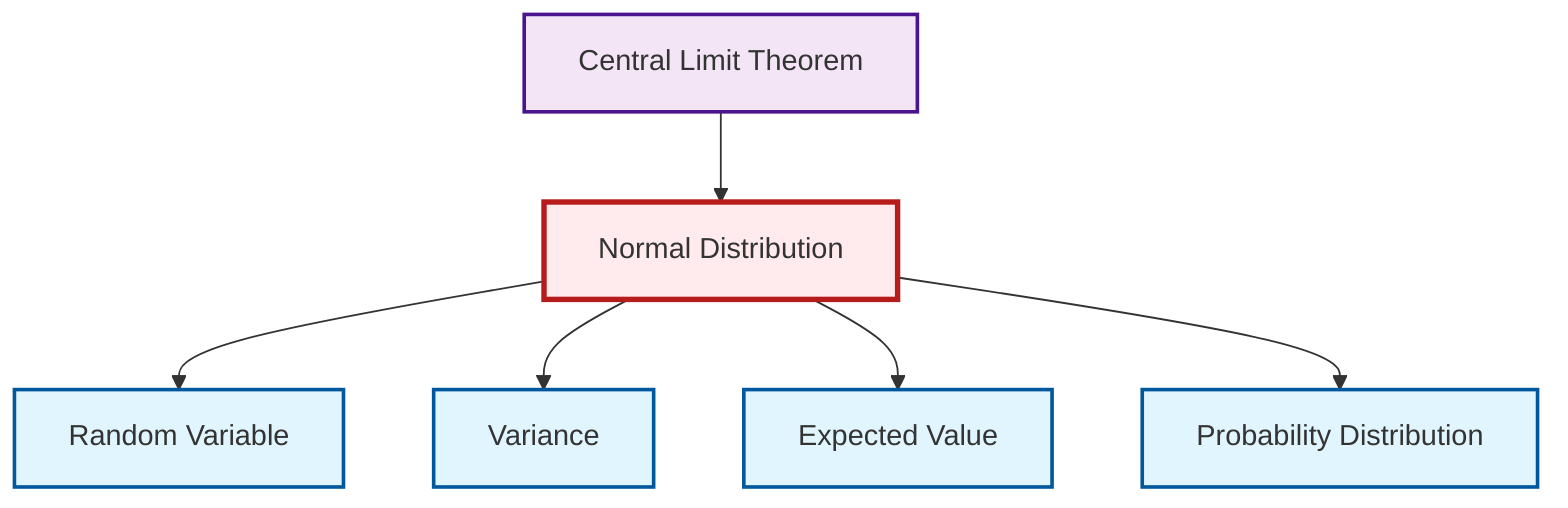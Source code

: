 graph TD
    classDef definition fill:#e1f5fe,stroke:#01579b,stroke-width:2px
    classDef theorem fill:#f3e5f5,stroke:#4a148c,stroke-width:2px
    classDef axiom fill:#fff3e0,stroke:#e65100,stroke-width:2px
    classDef example fill:#e8f5e9,stroke:#1b5e20,stroke-width:2px
    classDef current fill:#ffebee,stroke:#b71c1c,stroke-width:3px
    def-random-variable["Random Variable"]:::definition
    def-probability-distribution["Probability Distribution"]:::definition
    def-normal-distribution["Normal Distribution"]:::definition
    thm-central-limit["Central Limit Theorem"]:::theorem
    def-variance["Variance"]:::definition
    def-expectation["Expected Value"]:::definition
    def-normal-distribution --> def-random-variable
    def-normal-distribution --> def-variance
    def-normal-distribution --> def-expectation
    def-normal-distribution --> def-probability-distribution
    thm-central-limit --> def-normal-distribution
    class def-normal-distribution current